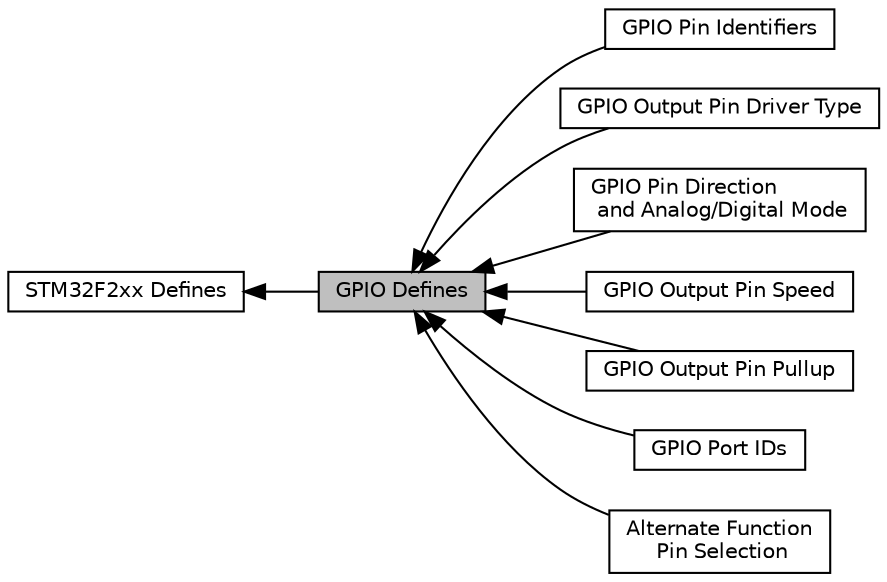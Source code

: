 digraph "GPIO Defines"
{
  edge [fontname="Helvetica",fontsize="10",labelfontname="Helvetica",labelfontsize="10"];
  node [fontname="Helvetica",fontsize="10",shape=record];
  rankdir=LR;
  Node2 [label="GPIO Pin Identifiers",height=0.2,width=0.4,color="black", fillcolor="white", style="filled",URL="$group__gpio__pin__id.html"];
  Node5 [label="GPIO Output Pin Driver Type",height=0.2,width=0.4,color="black", fillcolor="white", style="filled",URL="$group__gpio__output__type.html",tooltip="Push Pull  Open Drain "];
  Node1 [label="STM32F2xx Defines",height=0.2,width=0.4,color="black", fillcolor="white", style="filled",URL="$group__STM32F2xx__defines.html",tooltip="Defined Constants and Types for the STM32F2xx series. "];
  Node4 [label="GPIO Pin Direction\l and Analog/Digital Mode",height=0.2,width=0.4,color="black", fillcolor="white", style="filled",URL="$group__gpio__mode.html"];
  Node6 [label="GPIO Output Pin Speed",height=0.2,width=0.4,color="black", fillcolor="white", style="filled",URL="$group__gpio__speed.html"];
  Node7 [label="GPIO Output Pin Pullup",height=0.2,width=0.4,color="black", fillcolor="white", style="filled",URL="$group__gpio__pup.html"];
  Node3 [label="GPIO Port IDs",height=0.2,width=0.4,color="black", fillcolor="white", style="filled",URL="$group__gpio__port__id.html"];
  Node8 [label="Alternate Function\l Pin Selection",height=0.2,width=0.4,color="black", fillcolor="white", style="filled",URL="$group__gpio__af__num.html"];
  Node0 [label="GPIO Defines",height=0.2,width=0.4,color="black", fillcolor="grey75", style="filled", fontcolor="black"];
  Node1->Node0 [shape=plaintext, dir="back", style="solid"];
  Node0->Node2 [shape=plaintext, dir="back", style="solid"];
  Node0->Node3 [shape=plaintext, dir="back", style="solid"];
  Node0->Node4 [shape=plaintext, dir="back", style="solid"];
  Node0->Node5 [shape=plaintext, dir="back", style="solid"];
  Node0->Node6 [shape=plaintext, dir="back", style="solid"];
  Node0->Node7 [shape=plaintext, dir="back", style="solid"];
  Node0->Node8 [shape=plaintext, dir="back", style="solid"];
}

